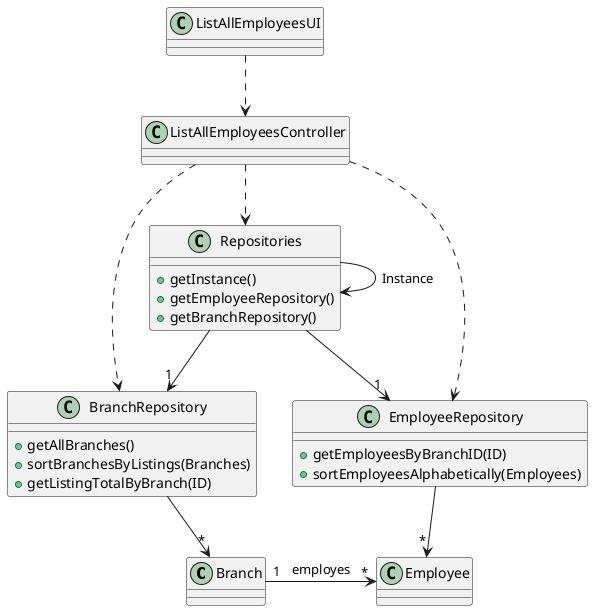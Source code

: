 @startuml

class Branch {

   
}

class Employee {


}

class ListAllEmployeesUI {

    

}

class ListAllEmployeesController {

  
}

class BranchRepository {

    +getAllBranches()
    +sortBranchesByListings(Branches)
    +getListingTotalByBranch(ID)
    
}

class EmployeeRepository {

    +getEmployeesByBranchID(ID)
    +sortEmployeesAlphabetically(Employees)

}


class Repositories {

    +getInstance()
    +getEmployeeRepository()
    +getBranchRepository()

}


ListAllEmployeesUI -[dashed]-> ListAllEmployeesController
ListAllEmployeesController-[dashed]-> Repositories
ListAllEmployeesController-[dashed]-> BranchRepository
ListAllEmployeesController-[dashed]-> EmployeeRepository


Repositories -> Repositories : Instance
Repositories --> "1" EmployeeRepository
Repositories --> "1" BranchRepository




BranchRepository -down-> "*" Branch
EmployeeRepository -down-> "*" Employee

Branch "1" -right-> "*" Employee : employes


@enduml